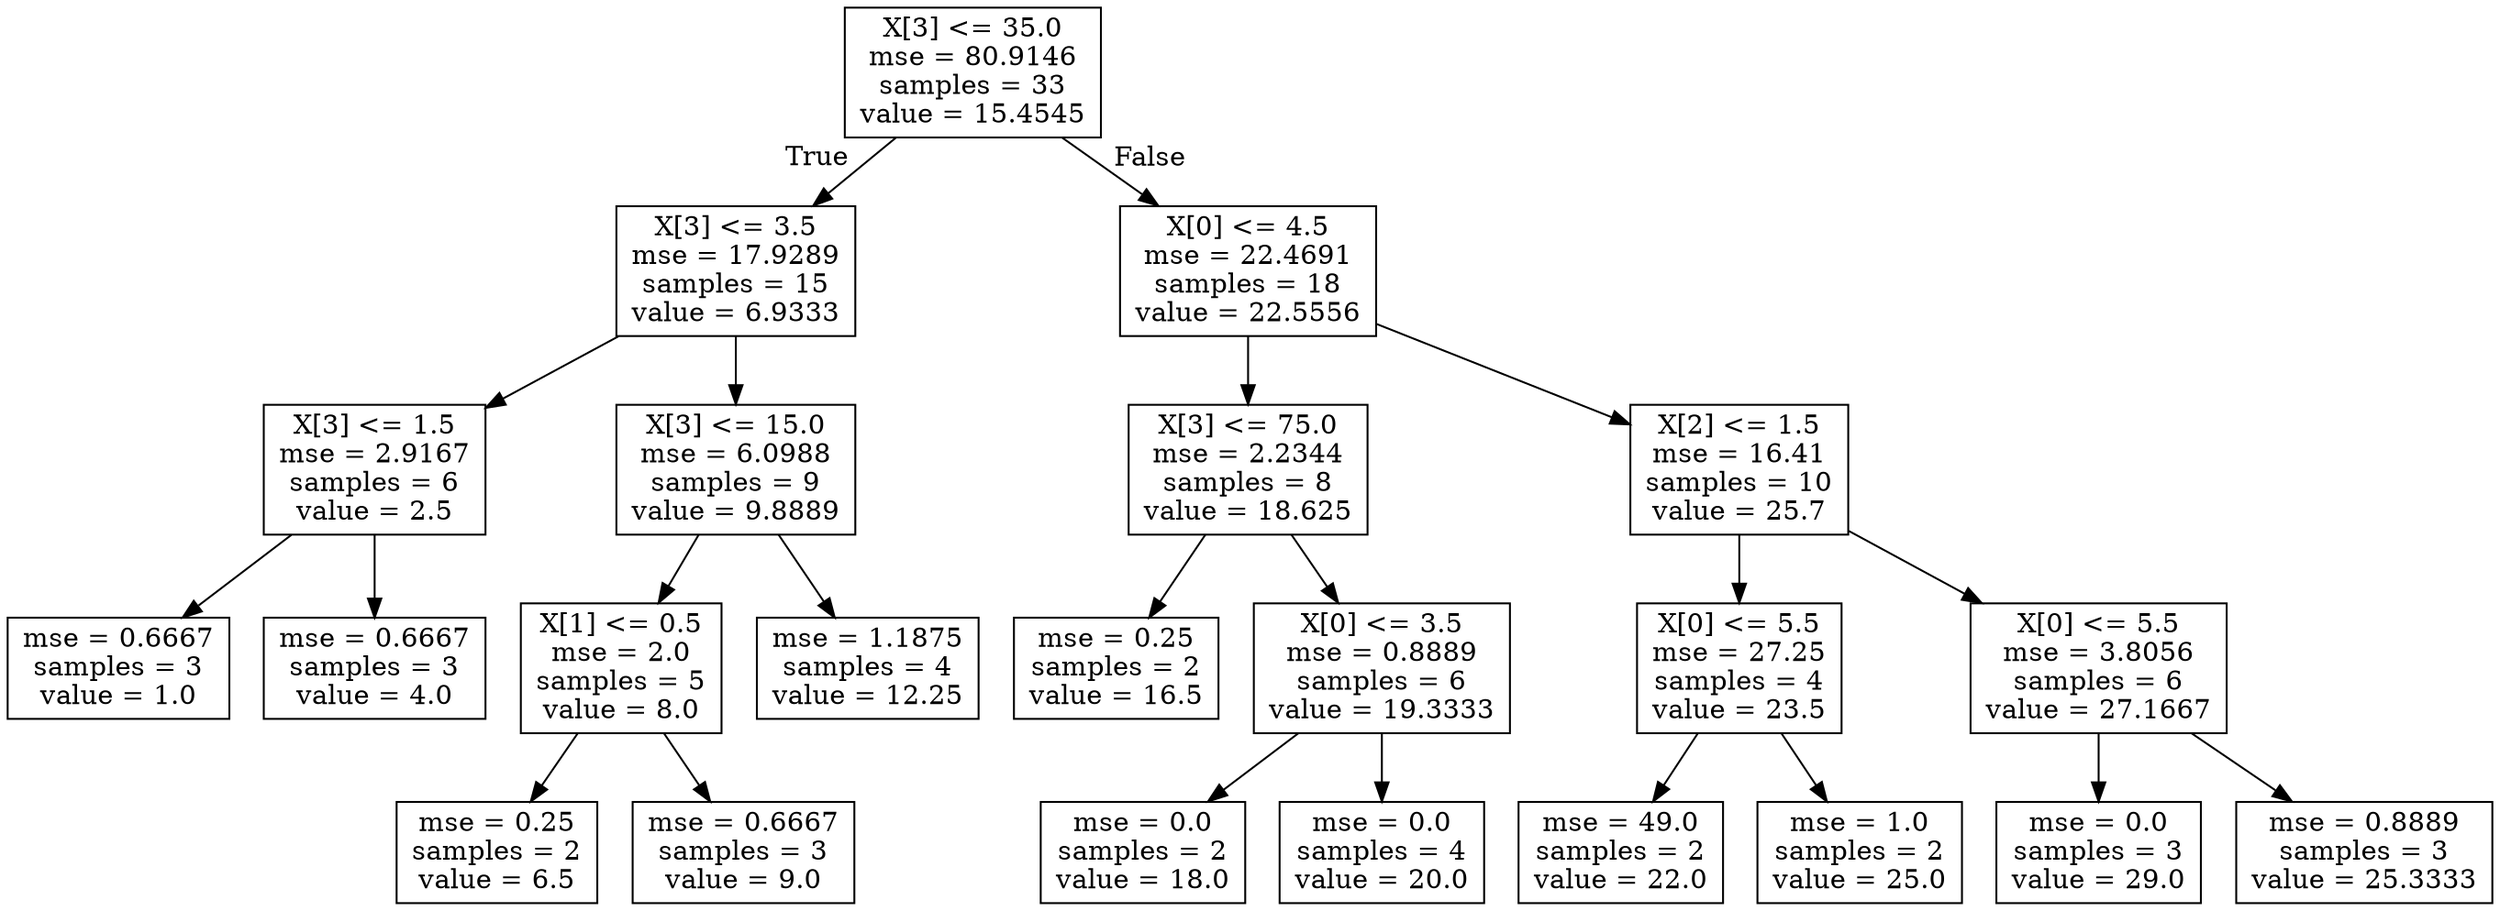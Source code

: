 digraph Tree {
node [shape=box] ;
0 [label="X[3] <= 35.0\nmse = 80.9146\nsamples = 33\nvalue = 15.4545"] ;
1 [label="X[3] <= 3.5\nmse = 17.9289\nsamples = 15\nvalue = 6.9333"] ;
0 -> 1 [labeldistance=2.5, labelangle=45, headlabel="True"] ;
2 [label="X[3] <= 1.5\nmse = 2.9167\nsamples = 6\nvalue = 2.5"] ;
1 -> 2 ;
3 [label="mse = 0.6667\nsamples = 3\nvalue = 1.0"] ;
2 -> 3 ;
4 [label="mse = 0.6667\nsamples = 3\nvalue = 4.0"] ;
2 -> 4 ;
5 [label="X[3] <= 15.0\nmse = 6.0988\nsamples = 9\nvalue = 9.8889"] ;
1 -> 5 ;
6 [label="X[1] <= 0.5\nmse = 2.0\nsamples = 5\nvalue = 8.0"] ;
5 -> 6 ;
7 [label="mse = 0.25\nsamples = 2\nvalue = 6.5"] ;
6 -> 7 ;
8 [label="mse = 0.6667\nsamples = 3\nvalue = 9.0"] ;
6 -> 8 ;
9 [label="mse = 1.1875\nsamples = 4\nvalue = 12.25"] ;
5 -> 9 ;
10 [label="X[0] <= 4.5\nmse = 22.4691\nsamples = 18\nvalue = 22.5556"] ;
0 -> 10 [labeldistance=2.5, labelangle=-45, headlabel="False"] ;
11 [label="X[3] <= 75.0\nmse = 2.2344\nsamples = 8\nvalue = 18.625"] ;
10 -> 11 ;
12 [label="mse = 0.25\nsamples = 2\nvalue = 16.5"] ;
11 -> 12 ;
13 [label="X[0] <= 3.5\nmse = 0.8889\nsamples = 6\nvalue = 19.3333"] ;
11 -> 13 ;
14 [label="mse = 0.0\nsamples = 2\nvalue = 18.0"] ;
13 -> 14 ;
15 [label="mse = 0.0\nsamples = 4\nvalue = 20.0"] ;
13 -> 15 ;
16 [label="X[2] <= 1.5\nmse = 16.41\nsamples = 10\nvalue = 25.7"] ;
10 -> 16 ;
17 [label="X[0] <= 5.5\nmse = 27.25\nsamples = 4\nvalue = 23.5"] ;
16 -> 17 ;
18 [label="mse = 49.0\nsamples = 2\nvalue = 22.0"] ;
17 -> 18 ;
19 [label="mse = 1.0\nsamples = 2\nvalue = 25.0"] ;
17 -> 19 ;
20 [label="X[0] <= 5.5\nmse = 3.8056\nsamples = 6\nvalue = 27.1667"] ;
16 -> 20 ;
21 [label="mse = 0.0\nsamples = 3\nvalue = 29.0"] ;
20 -> 21 ;
22 [label="mse = 0.8889\nsamples = 3\nvalue = 25.3333"] ;
20 -> 22 ;
}